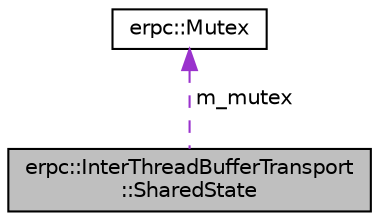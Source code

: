 digraph "erpc::InterThreadBufferTransport::SharedState"
{
  edge [fontname="Helvetica",fontsize="10",labelfontname="Helvetica",labelfontsize="10"];
  node [fontname="Helvetica",fontsize="10",shape=record];
  Node1 [label="erpc::InterThreadBufferTransport\l::SharedState",height=0.2,width=0.4,color="black", fillcolor="grey75", style="filled", fontcolor="black"];
  Node2 -> Node1 [dir="back",color="darkorchid3",fontsize="10",style="dashed",label=" m_mutex" ,fontname="Helvetica"];
  Node2 [label="erpc::Mutex",height=0.2,width=0.4,color="black", fillcolor="white", style="filled",URL="$classerpc_1_1_mutex.html",tooltip="Simple mutex class. "];
}
